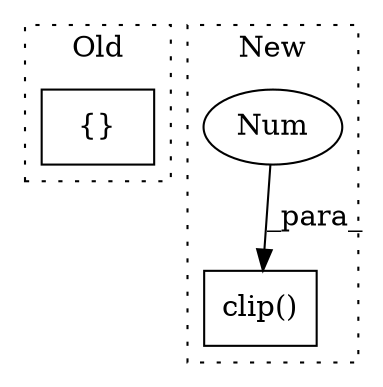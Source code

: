 digraph G {
subgraph cluster0 {
1 [label="{}" a="59" s="1622,1630" l="1,0" shape="box"];
label = "Old";
style="dotted";
}
subgraph cluster1 {
2 [label="clip()" a="75" s="2715,2753" l="32,1" shape="box"];
3 [label="Num" a="76" s="2750" l="3" shape="ellipse"];
label = "New";
style="dotted";
}
3 -> 2 [label="_para_"];
}